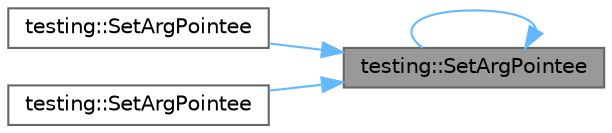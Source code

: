 digraph "testing::SetArgPointee"
{
 // LATEX_PDF_SIZE
  bgcolor="transparent";
  edge [fontname=Helvetica,fontsize=10,labelfontname=Helvetica,labelfontsize=10];
  node [fontname=Helvetica,fontsize=10,shape=box,height=0.2,width=0.4];
  rankdir="RL";
  Node1 [id="Node000001",label="testing::SetArgPointee",height=0.2,width=0.4,color="gray40", fillcolor="grey60", style="filled", fontcolor="black",tooltip=" "];
  Node1 -> Node2 [id="edge1_Node000001_Node000002",dir="back",color="steelblue1",style="solid",tooltip=" "];
  Node2 [id="Node000002",label="testing::SetArgPointee",height=0.2,width=0.4,color="grey40", fillcolor="white", style="filled",URL="$namespacetesting.html#a411e191aa7270045f6e59a55b7ed1d3c",tooltip=" "];
  Node1 -> Node1 [id="edge2_Node000001_Node000001",dir="back",color="steelblue1",style="solid",tooltip=" "];
  Node1 -> Node3 [id="edge3_Node000001_Node000003",dir="back",color="steelblue1",style="solid",tooltip=" "];
  Node3 [id="Node000003",label="testing::SetArgPointee",height=0.2,width=0.4,color="grey40", fillcolor="white", style="filled",URL="$namespacetesting.html#a7ac2d2141ae9d484bb5459ae80109168",tooltip=" "];
}
